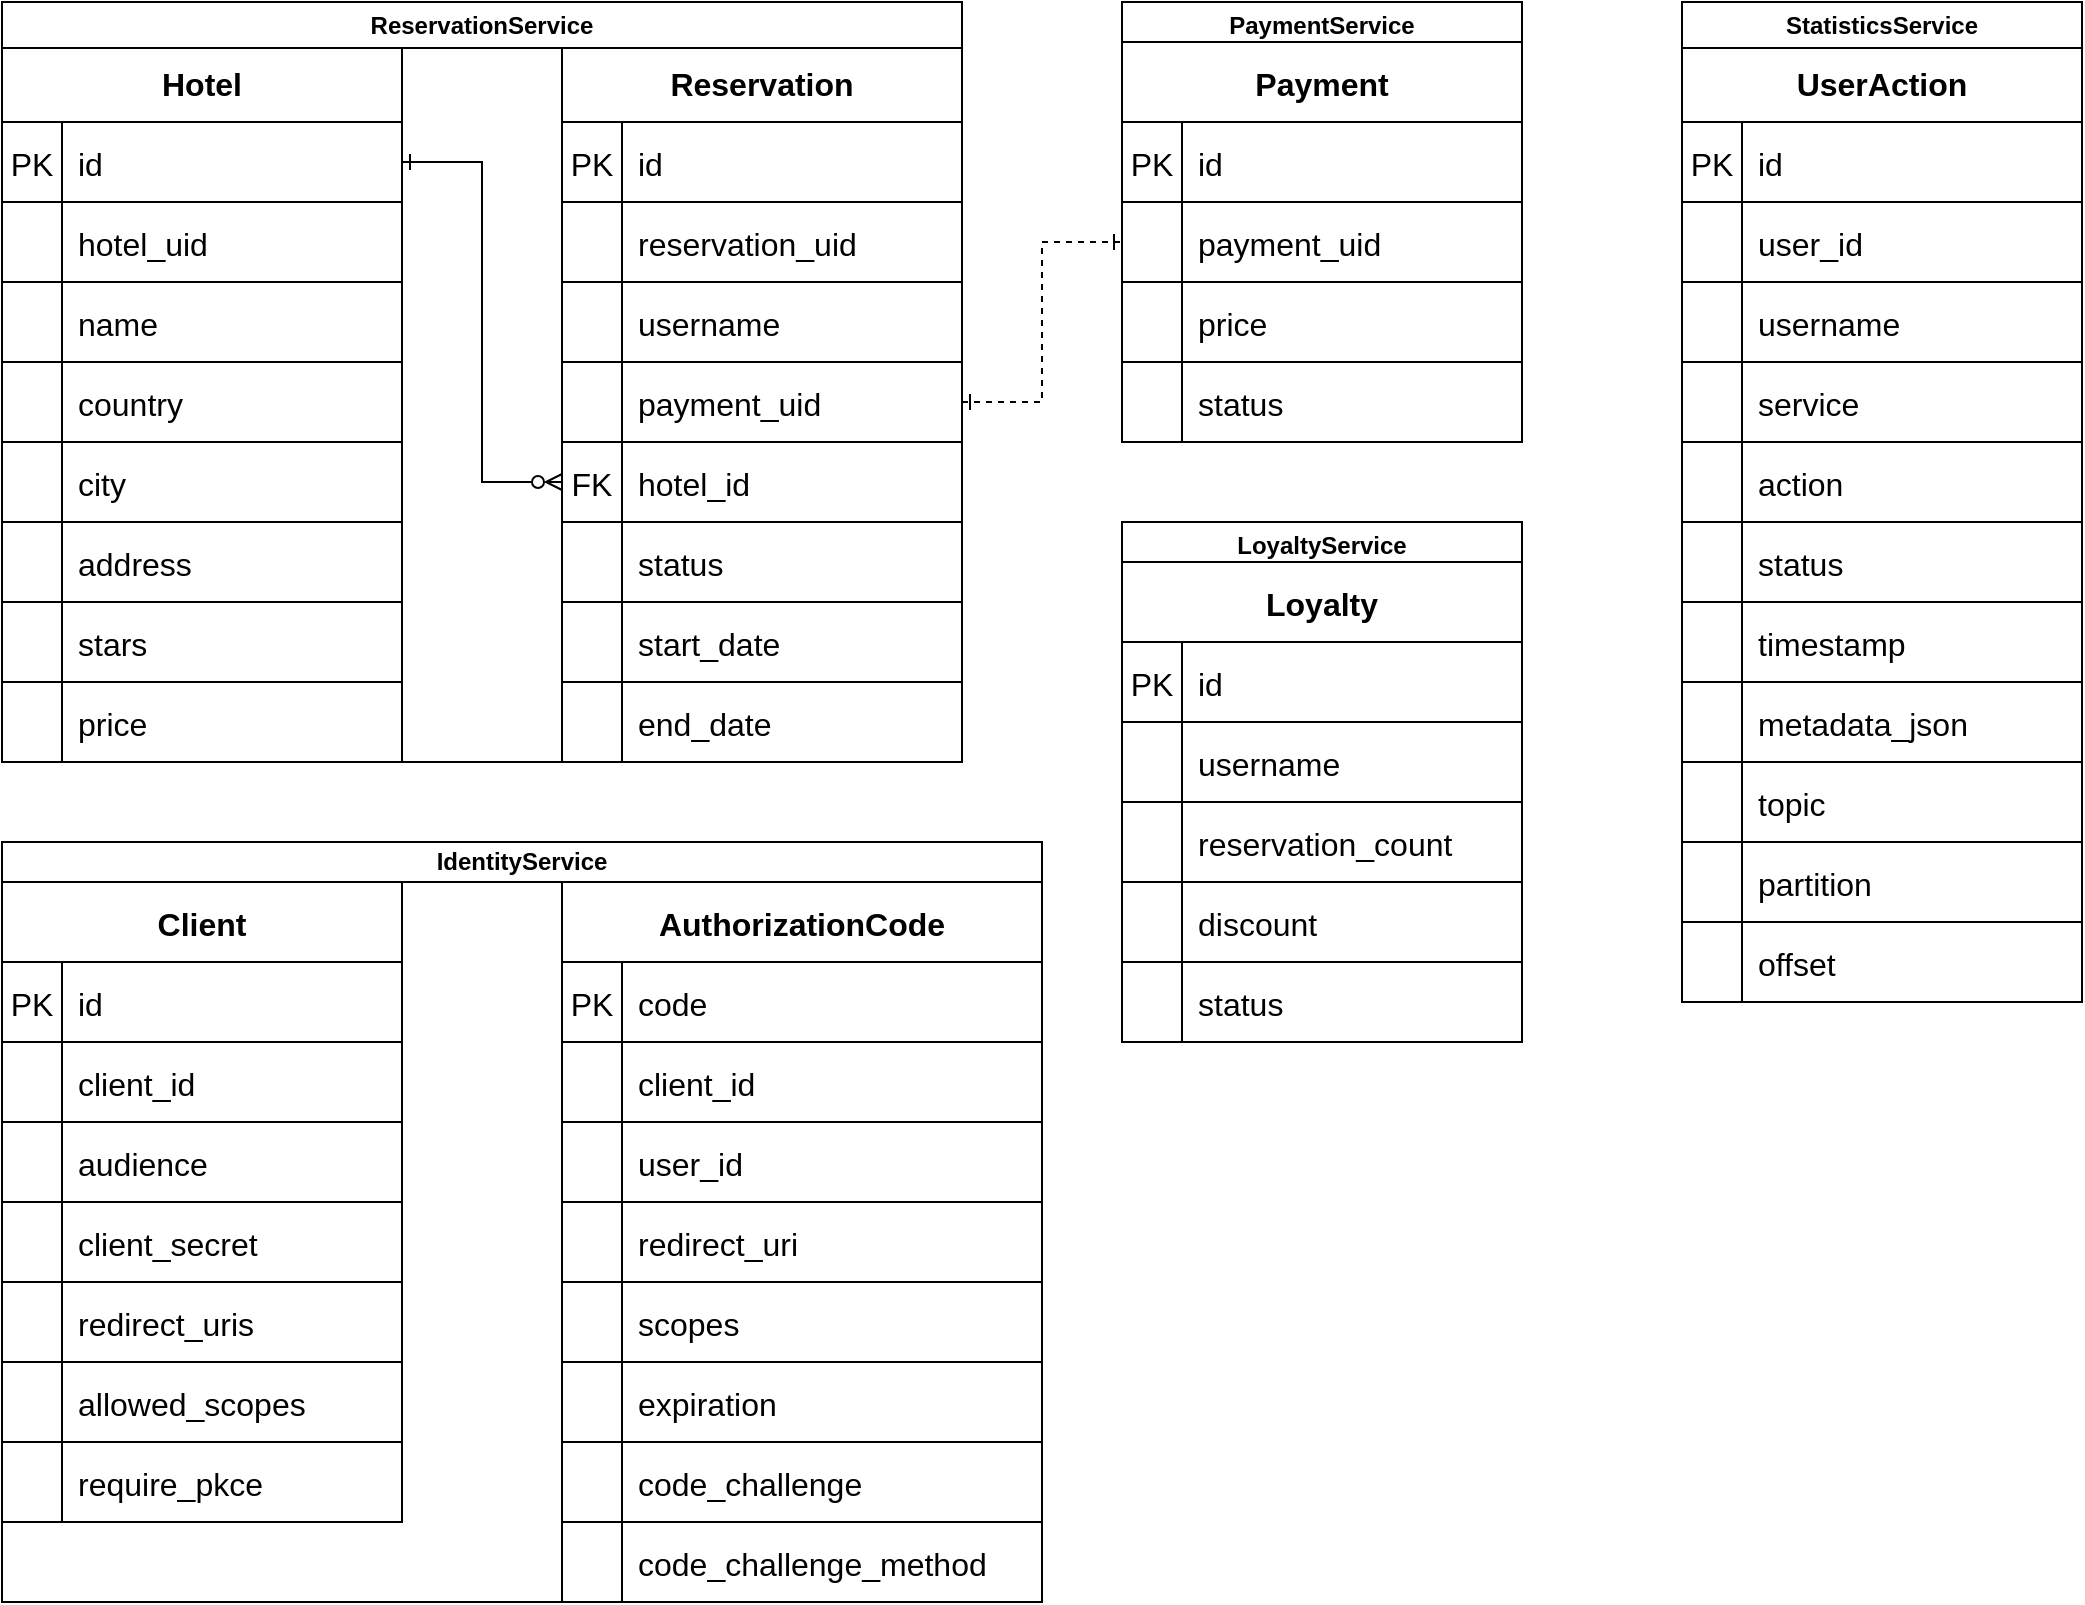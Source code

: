 <mxfile version="26.2.2">
  <diagram name="Page-1" id="efa7a0a1-bf9b-a30e-e6df-94a7791c09e9">
    <mxGraphModel dx="1226" dy="2053" grid="1" gridSize="10" guides="1" tooltips="1" connect="1" arrows="1" fold="1" page="1" pageScale="1" pageWidth="1169" pageHeight="827" background="none" math="0" shadow="0">
      <root>
        <mxCell id="0" />
        <mxCell id="1" parent="0" />
        <mxCell id="ZKvudyieVZbR2MHL0mwF-78" value="" style="shape=partialRectangle;connectable=0;fillColor=none;top=0;left=0;bottom=0;right=0;fontStyle=0;overflow=hidden;fontSize=16;" parent="1" vertex="1">
          <mxGeometry x="600" y="-736" width="30" height="32" as="geometry">
            <mxRectangle width="30" height="40" as="alternateBounds" />
          </mxGeometry>
        </mxCell>
        <mxCell id="ZKvudyieVZbR2MHL0mwF-80" value="" style="shape=partialRectangle;connectable=0;fillColor=none;top=0;left=0;bottom=0;right=0;fontStyle=0;overflow=hidden;fontSize=16;" parent="1" vertex="1">
          <mxGeometry x="600" y="-672" width="30" height="32" as="geometry">
            <mxRectangle width="30" height="40" as="alternateBounds" />
          </mxGeometry>
        </mxCell>
        <mxCell id="ZKvudyieVZbR2MHL0mwF-2" value="Hotel" style="shape=table;startSize=40;container=1;collapsible=1;childLayout=tableLayout;fixedRows=1;rowLines=0;fontStyle=1;align=center;resizeLast=1;fontSize=16;" parent="1" vertex="1">
          <mxGeometry x="80" y="-800" width="200" height="360" as="geometry">
            <mxRectangle width="80" height="40" as="alternateBounds" />
          </mxGeometry>
        </mxCell>
        <mxCell id="ZKvudyieVZbR2MHL0mwF-3" style="shape=tableRow;horizontal=0;startSize=0;swimlaneHead=0;swimlaneBody=0;fillColor=none;collapsible=0;dropTarget=0;points=[[0,0.5],[1,0.5]];portConstraint=eastwest;top=0;left=0;right=0;bottom=1;swimlaneLine=1;fontSize=16;" parent="ZKvudyieVZbR2MHL0mwF-2" vertex="1">
          <mxGeometry y="40" width="200" height="40" as="geometry" />
        </mxCell>
        <mxCell id="ZKvudyieVZbR2MHL0mwF-4" value="PK" style="shape=partialRectangle;connectable=0;fillColor=none;top=0;left=0;bottom=0;right=0;fontStyle=0;overflow=hidden;fontSize=16;" parent="ZKvudyieVZbR2MHL0mwF-3" vertex="1">
          <mxGeometry width="30" height="40" as="geometry">
            <mxRectangle width="30" height="40" as="alternateBounds" />
          </mxGeometry>
        </mxCell>
        <mxCell id="ZKvudyieVZbR2MHL0mwF-5" value="id" style="shape=partialRectangle;connectable=0;fillColor=none;top=0;left=0;bottom=0;right=0;align=left;spacingLeft=6;fontStyle=0;overflow=hidden;fontSize=16;" parent="ZKvudyieVZbR2MHL0mwF-3" vertex="1">
          <mxGeometry x="30" width="170" height="40" as="geometry">
            <mxRectangle width="170" height="40" as="alternateBounds" />
          </mxGeometry>
        </mxCell>
        <mxCell id="Nd8yOr4sIlYYxP33gfCK-8" style="shape=tableRow;horizontal=0;startSize=0;swimlaneHead=0;swimlaneBody=0;fillColor=none;collapsible=0;dropTarget=0;points=[[0,0.5],[1,0.5]];portConstraint=eastwest;top=0;left=0;right=0;bottom=0;fontSize=16;" vertex="1" parent="ZKvudyieVZbR2MHL0mwF-2">
          <mxGeometry y="80" width="200" height="40" as="geometry" />
        </mxCell>
        <mxCell id="Nd8yOr4sIlYYxP33gfCK-9" style="shape=partialRectangle;connectable=0;fillColor=none;top=0;left=0;bottom=1;right=0;editable=1;overflow=hidden;fontSize=16;" vertex="1" parent="Nd8yOr4sIlYYxP33gfCK-8">
          <mxGeometry width="30" height="40" as="geometry">
            <mxRectangle width="30" height="40" as="alternateBounds" />
          </mxGeometry>
        </mxCell>
        <mxCell id="Nd8yOr4sIlYYxP33gfCK-10" value="hotel_uid" style="shape=partialRectangle;connectable=0;fillColor=none;top=0;left=0;bottom=1;right=0;align=left;spacingLeft=6;overflow=hidden;fontSize=16;" vertex="1" parent="Nd8yOr4sIlYYxP33gfCK-8">
          <mxGeometry x="30" width="170" height="40" as="geometry">
            <mxRectangle width="170" height="40" as="alternateBounds" />
          </mxGeometry>
        </mxCell>
        <mxCell id="ZKvudyieVZbR2MHL0mwF-6" value="" style="shape=tableRow;horizontal=0;startSize=0;swimlaneHead=0;swimlaneBody=0;fillColor=none;collapsible=0;dropTarget=0;points=[[0,0.5],[1,0.5]];portConstraint=eastwest;top=0;left=0;right=0;bottom=0;fontSize=16;" parent="ZKvudyieVZbR2MHL0mwF-2" vertex="1">
          <mxGeometry y="120" width="200" height="40" as="geometry" />
        </mxCell>
        <mxCell id="ZKvudyieVZbR2MHL0mwF-7" value="" style="shape=partialRectangle;connectable=0;fillColor=none;top=0;left=0;bottom=1;right=0;editable=1;overflow=hidden;fontSize=16;" parent="ZKvudyieVZbR2MHL0mwF-6" vertex="1">
          <mxGeometry width="30" height="40" as="geometry">
            <mxRectangle width="30" height="40" as="alternateBounds" />
          </mxGeometry>
        </mxCell>
        <mxCell id="ZKvudyieVZbR2MHL0mwF-8" value="name" style="shape=partialRectangle;connectable=0;fillColor=none;top=0;left=0;bottom=1;right=0;align=left;spacingLeft=6;overflow=hidden;fontSize=16;" parent="ZKvudyieVZbR2MHL0mwF-6" vertex="1">
          <mxGeometry x="30" width="170" height="40" as="geometry">
            <mxRectangle width="170" height="40" as="alternateBounds" />
          </mxGeometry>
        </mxCell>
        <mxCell id="ZKvudyieVZbR2MHL0mwF-9" value="" style="shape=tableRow;horizontal=0;startSize=0;swimlaneHead=0;swimlaneBody=0;fillColor=none;collapsible=0;dropTarget=0;points=[[0,0.5],[1,0.5]];portConstraint=eastwest;top=0;left=0;right=0;bottom=1;swimlaneLine=1;fontSize=16;" parent="ZKvudyieVZbR2MHL0mwF-2" vertex="1">
          <mxGeometry y="160" width="200" height="40" as="geometry" />
        </mxCell>
        <mxCell id="ZKvudyieVZbR2MHL0mwF-10" value="" style="shape=partialRectangle;connectable=0;fillColor=none;top=0;left=0;bottom=0;right=0;fontStyle=0;overflow=hidden;fontSize=16;" parent="ZKvudyieVZbR2MHL0mwF-9" vertex="1">
          <mxGeometry width="30" height="40" as="geometry">
            <mxRectangle width="30" height="40" as="alternateBounds" />
          </mxGeometry>
        </mxCell>
        <mxCell id="ZKvudyieVZbR2MHL0mwF-11" value="country" style="shape=partialRectangle;connectable=0;fillColor=none;top=0;left=0;bottom=0;right=0;align=left;spacingLeft=6;fontStyle=0;overflow=hidden;fontSize=16;" parent="ZKvudyieVZbR2MHL0mwF-9" vertex="1">
          <mxGeometry x="30" width="170" height="40" as="geometry">
            <mxRectangle width="170" height="40" as="alternateBounds" />
          </mxGeometry>
        </mxCell>
        <mxCell id="ZKvudyieVZbR2MHL0mwF-34" style="shape=tableRow;horizontal=0;startSize=0;swimlaneHead=0;swimlaneBody=0;fillColor=none;collapsible=0;dropTarget=0;points=[[0,0.5],[1,0.5]];portConstraint=eastwest;top=0;left=0;right=0;bottom=1;swimlaneLine=1;fontSize=16;" parent="ZKvudyieVZbR2MHL0mwF-2" vertex="1">
          <mxGeometry y="200" width="200" height="40" as="geometry" />
        </mxCell>
        <mxCell id="ZKvudyieVZbR2MHL0mwF-35" style="shape=partialRectangle;connectable=0;fillColor=none;top=0;left=0;bottom=0;right=0;fontStyle=0;overflow=hidden;fontSize=16;" parent="ZKvudyieVZbR2MHL0mwF-34" vertex="1">
          <mxGeometry width="30" height="40" as="geometry">
            <mxRectangle width="30" height="40" as="alternateBounds" />
          </mxGeometry>
        </mxCell>
        <mxCell id="ZKvudyieVZbR2MHL0mwF-36" value="city" style="shape=partialRectangle;connectable=0;fillColor=none;top=0;left=0;bottom=0;right=0;align=left;spacingLeft=6;fontStyle=0;overflow=hidden;fontSize=16;" parent="ZKvudyieVZbR2MHL0mwF-34" vertex="1">
          <mxGeometry x="30" width="170" height="40" as="geometry">
            <mxRectangle width="170" height="40" as="alternateBounds" />
          </mxGeometry>
        </mxCell>
        <mxCell id="ZKvudyieVZbR2MHL0mwF-37" style="shape=tableRow;horizontal=0;startSize=0;swimlaneHead=0;swimlaneBody=0;fillColor=none;collapsible=0;dropTarget=0;points=[[0,0.5],[1,0.5]];portConstraint=eastwest;top=0;left=0;right=0;bottom=1;swimlaneLine=1;fontSize=16;" parent="ZKvudyieVZbR2MHL0mwF-2" vertex="1">
          <mxGeometry y="240" width="200" height="40" as="geometry" />
        </mxCell>
        <mxCell id="ZKvudyieVZbR2MHL0mwF-38" style="shape=partialRectangle;connectable=0;fillColor=none;top=0;left=0;bottom=0;right=0;fontStyle=0;overflow=hidden;fontSize=16;" parent="ZKvudyieVZbR2MHL0mwF-37" vertex="1">
          <mxGeometry width="30" height="40" as="geometry">
            <mxRectangle width="30" height="40" as="alternateBounds" />
          </mxGeometry>
        </mxCell>
        <mxCell id="ZKvudyieVZbR2MHL0mwF-39" value="address" style="shape=partialRectangle;connectable=0;fillColor=none;top=0;left=0;bottom=0;right=0;align=left;spacingLeft=6;fontStyle=0;overflow=hidden;fontSize=16;" parent="ZKvudyieVZbR2MHL0mwF-37" vertex="1">
          <mxGeometry x="30" width="170" height="40" as="geometry">
            <mxRectangle width="170" height="40" as="alternateBounds" />
          </mxGeometry>
        </mxCell>
        <mxCell id="ZKvudyieVZbR2MHL0mwF-81" style="shape=tableRow;horizontal=0;startSize=0;swimlaneHead=0;swimlaneBody=0;fillColor=none;collapsible=0;dropTarget=0;points=[[0,0.5],[1,0.5]];portConstraint=eastwest;top=0;left=0;right=0;bottom=1;swimlaneLine=1;fontSize=16;" parent="ZKvudyieVZbR2MHL0mwF-2" vertex="1">
          <mxGeometry y="280" width="200" height="40" as="geometry" />
        </mxCell>
        <mxCell id="ZKvudyieVZbR2MHL0mwF-82" style="shape=partialRectangle;connectable=0;fillColor=none;top=0;left=0;bottom=0;right=0;fontStyle=0;overflow=hidden;fontSize=16;" parent="ZKvudyieVZbR2MHL0mwF-81" vertex="1">
          <mxGeometry width="30" height="40" as="geometry">
            <mxRectangle width="30" height="40" as="alternateBounds" />
          </mxGeometry>
        </mxCell>
        <mxCell id="ZKvudyieVZbR2MHL0mwF-83" value="stars" style="shape=partialRectangle;connectable=0;fillColor=none;top=0;left=0;bottom=0;right=0;align=left;spacingLeft=6;fontStyle=0;overflow=hidden;fontSize=16;" parent="ZKvudyieVZbR2MHL0mwF-81" vertex="1">
          <mxGeometry x="30" width="170" height="40" as="geometry">
            <mxRectangle width="170" height="40" as="alternateBounds" />
          </mxGeometry>
        </mxCell>
        <mxCell id="ZKvudyieVZbR2MHL0mwF-144" style="shape=tableRow;horizontal=0;startSize=0;swimlaneHead=0;swimlaneBody=0;fillColor=none;collapsible=0;dropTarget=0;points=[[0,0.5],[1,0.5]];portConstraint=eastwest;top=0;left=0;right=0;bottom=1;swimlaneLine=1;fontSize=16;" parent="ZKvudyieVZbR2MHL0mwF-2" vertex="1">
          <mxGeometry y="320" width="200" height="40" as="geometry" />
        </mxCell>
        <mxCell id="ZKvudyieVZbR2MHL0mwF-145" style="shape=partialRectangle;connectable=0;fillColor=none;top=0;left=0;bottom=0;right=0;fontStyle=0;overflow=hidden;fontSize=16;" parent="ZKvudyieVZbR2MHL0mwF-144" vertex="1">
          <mxGeometry width="30" height="40" as="geometry">
            <mxRectangle width="30" height="40" as="alternateBounds" />
          </mxGeometry>
        </mxCell>
        <mxCell id="ZKvudyieVZbR2MHL0mwF-146" value="price" style="shape=partialRectangle;connectable=0;fillColor=none;top=0;left=0;bottom=0;right=0;align=left;spacingLeft=6;fontStyle=0;overflow=hidden;fontSize=16;" parent="ZKvudyieVZbR2MHL0mwF-144" vertex="1">
          <mxGeometry x="30" width="170" height="40" as="geometry">
            <mxRectangle width="170" height="40" as="alternateBounds" />
          </mxGeometry>
        </mxCell>
        <mxCell id="ZKvudyieVZbR2MHL0mwF-193" style="edgeStyle=orthogonalEdgeStyle;rounded=0;orthogonalLoop=1;jettySize=auto;html=1;endArrow=ERone;endFill=0;startArrow=ERzeroToMany;startFill=0;entryX=1;entryY=0.5;entryDx=0;entryDy=0;exitX=0;exitY=0.5;exitDx=0;exitDy=0;" parent="1" source="ZKvudyieVZbR2MHL0mwF-207" target="ZKvudyieVZbR2MHL0mwF-3" edge="1">
          <mxGeometry relative="1" as="geometry">
            <mxPoint x="490" y="-790" as="sourcePoint" />
            <mxPoint x="320" y="-800" as="targetPoint" />
          </mxGeometry>
        </mxCell>
        <mxCell id="ZKvudyieVZbR2MHL0mwF-194" value="Reservation" style="shape=table;startSize=40;container=1;collapsible=1;childLayout=tableLayout;fixedRows=1;rowLines=0;fontStyle=1;align=center;resizeLast=1;fontSize=16;" parent="1" vertex="1">
          <mxGeometry x="360" y="-800" width="200" height="360" as="geometry">
            <mxRectangle width="80" height="40" as="alternateBounds" />
          </mxGeometry>
        </mxCell>
        <mxCell id="ZKvudyieVZbR2MHL0mwF-195" style="shape=tableRow;horizontal=0;startSize=0;swimlaneHead=0;swimlaneBody=0;fillColor=none;collapsible=0;dropTarget=0;points=[[0,0.5],[1,0.5]];portConstraint=eastwest;top=0;left=0;right=0;bottom=1;swimlaneLine=1;fontSize=16;" parent="ZKvudyieVZbR2MHL0mwF-194" vertex="1">
          <mxGeometry y="40" width="200" height="40" as="geometry" />
        </mxCell>
        <mxCell id="ZKvudyieVZbR2MHL0mwF-196" value="PK" style="shape=partialRectangle;connectable=0;fillColor=none;top=0;left=0;bottom=0;right=0;fontStyle=0;overflow=hidden;fontSize=16;" parent="ZKvudyieVZbR2MHL0mwF-195" vertex="1">
          <mxGeometry width="30" height="40" as="geometry">
            <mxRectangle width="30" height="40" as="alternateBounds" />
          </mxGeometry>
        </mxCell>
        <mxCell id="ZKvudyieVZbR2MHL0mwF-197" value="id" style="shape=partialRectangle;connectable=0;fillColor=none;top=0;left=0;bottom=0;right=0;align=left;spacingLeft=6;fontStyle=0;overflow=hidden;fontSize=16;" parent="ZKvudyieVZbR2MHL0mwF-195" vertex="1">
          <mxGeometry x="30" width="170" height="40" as="geometry">
            <mxRectangle width="170" height="40" as="alternateBounds" />
          </mxGeometry>
        </mxCell>
        <mxCell id="ZKvudyieVZbR2MHL0mwF-198" value="" style="shape=tableRow;horizontal=0;startSize=0;swimlaneHead=0;swimlaneBody=0;fillColor=none;collapsible=0;dropTarget=0;points=[[0,0.5],[1,0.5]];portConstraint=eastwest;top=0;left=0;right=0;bottom=0;fontSize=16;" parent="ZKvudyieVZbR2MHL0mwF-194" vertex="1">
          <mxGeometry y="80" width="200" height="40" as="geometry" />
        </mxCell>
        <mxCell id="ZKvudyieVZbR2MHL0mwF-199" value="" style="shape=partialRectangle;connectable=0;fillColor=none;top=0;left=0;bottom=1;right=0;editable=1;overflow=hidden;fontSize=16;" parent="ZKvudyieVZbR2MHL0mwF-198" vertex="1">
          <mxGeometry width="30" height="40" as="geometry">
            <mxRectangle width="30" height="40" as="alternateBounds" />
          </mxGeometry>
        </mxCell>
        <mxCell id="ZKvudyieVZbR2MHL0mwF-200" value="reservation_uid" style="shape=partialRectangle;connectable=0;fillColor=none;top=0;left=0;bottom=1;right=0;align=left;spacingLeft=6;overflow=hidden;fontSize=16;" parent="ZKvudyieVZbR2MHL0mwF-198" vertex="1">
          <mxGeometry x="30" width="170" height="40" as="geometry">
            <mxRectangle width="170" height="40" as="alternateBounds" />
          </mxGeometry>
        </mxCell>
        <mxCell id="ZKvudyieVZbR2MHL0mwF-201" value="" style="shape=tableRow;horizontal=0;startSize=0;swimlaneHead=0;swimlaneBody=0;fillColor=none;collapsible=0;dropTarget=0;points=[[0,0.5],[1,0.5]];portConstraint=eastwest;top=0;left=0;right=0;bottom=1;swimlaneLine=1;fontSize=16;" parent="ZKvudyieVZbR2MHL0mwF-194" vertex="1">
          <mxGeometry y="120" width="200" height="40" as="geometry" />
        </mxCell>
        <mxCell id="ZKvudyieVZbR2MHL0mwF-202" value="" style="shape=partialRectangle;connectable=0;fillColor=none;top=0;left=0;bottom=0;right=0;fontStyle=0;overflow=hidden;fontSize=16;" parent="ZKvudyieVZbR2MHL0mwF-201" vertex="1">
          <mxGeometry width="30" height="40" as="geometry">
            <mxRectangle width="30" height="40" as="alternateBounds" />
          </mxGeometry>
        </mxCell>
        <mxCell id="ZKvudyieVZbR2MHL0mwF-203" value="username" style="shape=partialRectangle;connectable=0;fillColor=none;top=0;left=0;bottom=0;right=0;align=left;spacingLeft=6;fontStyle=0;overflow=hidden;fontSize=16;" parent="ZKvudyieVZbR2MHL0mwF-201" vertex="1">
          <mxGeometry x="30" width="170" height="40" as="geometry">
            <mxRectangle width="170" height="40" as="alternateBounds" />
          </mxGeometry>
        </mxCell>
        <mxCell id="ZKvudyieVZbR2MHL0mwF-204" style="shape=tableRow;horizontal=0;startSize=0;swimlaneHead=0;swimlaneBody=0;fillColor=none;collapsible=0;dropTarget=0;points=[[0,0.5],[1,0.5]];portConstraint=eastwest;top=0;left=0;right=0;bottom=1;swimlaneLine=1;fontSize=16;" parent="ZKvudyieVZbR2MHL0mwF-194" vertex="1">
          <mxGeometry y="160" width="200" height="40" as="geometry" />
        </mxCell>
        <mxCell id="ZKvudyieVZbR2MHL0mwF-205" value="" style="shape=partialRectangle;connectable=0;fillColor=none;top=0;left=0;bottom=0;right=0;fontStyle=0;overflow=hidden;fontSize=16;" parent="ZKvudyieVZbR2MHL0mwF-204" vertex="1">
          <mxGeometry width="30" height="40" as="geometry">
            <mxRectangle width="30" height="40" as="alternateBounds" />
          </mxGeometry>
        </mxCell>
        <mxCell id="ZKvudyieVZbR2MHL0mwF-206" value="payment_uid" style="shape=partialRectangle;connectable=0;fillColor=none;top=0;left=0;bottom=0;right=0;align=left;spacingLeft=6;fontStyle=0;overflow=hidden;fontSize=16;" parent="ZKvudyieVZbR2MHL0mwF-204" vertex="1">
          <mxGeometry x="30" width="170" height="40" as="geometry">
            <mxRectangle width="170" height="40" as="alternateBounds" />
          </mxGeometry>
        </mxCell>
        <mxCell id="ZKvudyieVZbR2MHL0mwF-207" style="shape=tableRow;horizontal=0;startSize=0;swimlaneHead=0;swimlaneBody=0;fillColor=none;collapsible=0;dropTarget=0;points=[[0,0.5],[1,0.5]];portConstraint=eastwest;top=0;left=0;right=0;bottom=1;swimlaneLine=1;fontSize=16;" parent="ZKvudyieVZbR2MHL0mwF-194" vertex="1">
          <mxGeometry y="200" width="200" height="40" as="geometry" />
        </mxCell>
        <mxCell id="ZKvudyieVZbR2MHL0mwF-208" value="FK" style="shape=partialRectangle;connectable=0;fillColor=none;top=0;left=0;bottom=0;right=0;fontStyle=0;overflow=hidden;fontSize=16;" parent="ZKvudyieVZbR2MHL0mwF-207" vertex="1">
          <mxGeometry width="30" height="40" as="geometry">
            <mxRectangle width="30" height="40" as="alternateBounds" />
          </mxGeometry>
        </mxCell>
        <mxCell id="ZKvudyieVZbR2MHL0mwF-209" value="hotel_id" style="shape=partialRectangle;connectable=0;fillColor=none;top=0;left=0;bottom=0;right=0;align=left;spacingLeft=6;fontStyle=0;overflow=hidden;fontSize=16;" parent="ZKvudyieVZbR2MHL0mwF-207" vertex="1">
          <mxGeometry x="30" width="170" height="40" as="geometry">
            <mxRectangle width="170" height="40" as="alternateBounds" />
          </mxGeometry>
        </mxCell>
        <mxCell id="ZKvudyieVZbR2MHL0mwF-217" style="shape=tableRow;horizontal=0;startSize=0;swimlaneHead=0;swimlaneBody=0;fillColor=none;collapsible=0;dropTarget=0;points=[[0,0.5],[1,0.5]];portConstraint=eastwest;top=0;left=0;right=0;bottom=1;swimlaneLine=1;fontSize=16;" parent="ZKvudyieVZbR2MHL0mwF-194" vertex="1">
          <mxGeometry y="240" width="200" height="40" as="geometry" />
        </mxCell>
        <mxCell id="ZKvudyieVZbR2MHL0mwF-218" style="shape=partialRectangle;connectable=0;fillColor=none;top=0;left=0;bottom=0;right=0;fontStyle=0;overflow=hidden;fontSize=16;" parent="ZKvudyieVZbR2MHL0mwF-217" vertex="1">
          <mxGeometry width="30" height="40" as="geometry">
            <mxRectangle width="30" height="40" as="alternateBounds" />
          </mxGeometry>
        </mxCell>
        <mxCell id="ZKvudyieVZbR2MHL0mwF-219" value="status" style="shape=partialRectangle;connectable=0;fillColor=none;top=0;left=0;bottom=0;right=0;align=left;spacingLeft=6;fontStyle=0;overflow=hidden;fontSize=16;" parent="ZKvudyieVZbR2MHL0mwF-217" vertex="1">
          <mxGeometry x="30" width="170" height="40" as="geometry">
            <mxRectangle width="170" height="40" as="alternateBounds" />
          </mxGeometry>
        </mxCell>
        <mxCell id="ZKvudyieVZbR2MHL0mwF-220" style="shape=tableRow;horizontal=0;startSize=0;swimlaneHead=0;swimlaneBody=0;fillColor=none;collapsible=0;dropTarget=0;points=[[0,0.5],[1,0.5]];portConstraint=eastwest;top=0;left=0;right=0;bottom=1;swimlaneLine=1;fontSize=16;" parent="ZKvudyieVZbR2MHL0mwF-194" vertex="1">
          <mxGeometry y="280" width="200" height="40" as="geometry" />
        </mxCell>
        <mxCell id="ZKvudyieVZbR2MHL0mwF-221" style="shape=partialRectangle;connectable=0;fillColor=none;top=0;left=0;bottom=0;right=0;fontStyle=0;overflow=hidden;fontSize=16;" parent="ZKvudyieVZbR2MHL0mwF-220" vertex="1">
          <mxGeometry width="30" height="40" as="geometry">
            <mxRectangle width="30" height="40" as="alternateBounds" />
          </mxGeometry>
        </mxCell>
        <mxCell id="ZKvudyieVZbR2MHL0mwF-222" value="start_date" style="shape=partialRectangle;connectable=0;fillColor=none;top=0;left=0;bottom=0;right=0;align=left;spacingLeft=6;fontStyle=0;overflow=hidden;fontSize=16;" parent="ZKvudyieVZbR2MHL0mwF-220" vertex="1">
          <mxGeometry x="30" width="170" height="40" as="geometry">
            <mxRectangle width="170" height="40" as="alternateBounds" />
          </mxGeometry>
        </mxCell>
        <mxCell id="ZKvudyieVZbR2MHL0mwF-293" style="shape=tableRow;horizontal=0;startSize=0;swimlaneHead=0;swimlaneBody=0;fillColor=none;collapsible=0;dropTarget=0;points=[[0,0.5],[1,0.5]];portConstraint=eastwest;top=0;left=0;right=0;bottom=1;swimlaneLine=1;fontSize=16;" parent="ZKvudyieVZbR2MHL0mwF-194" vertex="1">
          <mxGeometry y="320" width="200" height="40" as="geometry" />
        </mxCell>
        <mxCell id="ZKvudyieVZbR2MHL0mwF-294" style="shape=partialRectangle;connectable=0;fillColor=none;top=0;left=0;bottom=0;right=0;fontStyle=0;overflow=hidden;fontSize=16;" parent="ZKvudyieVZbR2MHL0mwF-293" vertex="1">
          <mxGeometry width="30" height="40" as="geometry">
            <mxRectangle width="30" height="40" as="alternateBounds" />
          </mxGeometry>
        </mxCell>
        <mxCell id="ZKvudyieVZbR2MHL0mwF-295" value="end_date" style="shape=partialRectangle;connectable=0;fillColor=none;top=0;left=0;bottom=0;right=0;align=left;spacingLeft=6;fontStyle=0;overflow=hidden;fontSize=16;" parent="ZKvudyieVZbR2MHL0mwF-293" vertex="1">
          <mxGeometry x="30" width="170" height="40" as="geometry">
            <mxRectangle width="170" height="40" as="alternateBounds" />
          </mxGeometry>
        </mxCell>
        <mxCell id="ZKvudyieVZbR2MHL0mwF-246" style="edgeStyle=orthogonalEdgeStyle;rounded=0;orthogonalLoop=1;jettySize=auto;html=1;exitX=1;exitY=0.5;exitDx=0;exitDy=0;endArrow=ERone;endFill=0;startArrow=ERone;startFill=0;entryX=0;entryY=0.5;entryDx=0;entryDy=0;dashed=1;" parent="1" source="ZKvudyieVZbR2MHL0mwF-204" target="ZKvudyieVZbR2MHL0mwF-228" edge="1">
          <mxGeometry relative="1" as="geometry">
            <mxPoint x="1120" y="-300" as="targetPoint" />
            <Array as="points">
              <mxPoint x="600" y="-620" />
              <mxPoint x="600" y="-700" />
            </Array>
          </mxGeometry>
        </mxCell>
        <mxCell id="Nd8yOr4sIlYYxP33gfCK-11" value="UserAction" style="shape=table;startSize=40;container=1;collapsible=1;childLayout=tableLayout;fixedRows=1;rowLines=0;fontStyle=1;align=center;resizeLast=1;fontSize=16;" vertex="1" parent="1">
          <mxGeometry x="920" y="-800" width="200" height="480" as="geometry">
            <mxRectangle width="80" height="40" as="alternateBounds" />
          </mxGeometry>
        </mxCell>
        <mxCell id="Nd8yOr4sIlYYxP33gfCK-12" style="shape=tableRow;horizontal=0;startSize=0;swimlaneHead=0;swimlaneBody=0;fillColor=none;collapsible=0;dropTarget=0;points=[[0,0.5],[1,0.5]];portConstraint=eastwest;top=0;left=0;right=0;bottom=1;swimlaneLine=1;fontSize=16;" vertex="1" parent="Nd8yOr4sIlYYxP33gfCK-11">
          <mxGeometry y="40" width="200" height="40" as="geometry" />
        </mxCell>
        <mxCell id="Nd8yOr4sIlYYxP33gfCK-13" value="PK" style="shape=partialRectangle;connectable=0;fillColor=none;top=0;left=0;bottom=0;right=0;fontStyle=0;overflow=hidden;fontSize=16;" vertex="1" parent="Nd8yOr4sIlYYxP33gfCK-12">
          <mxGeometry width="30" height="40" as="geometry">
            <mxRectangle width="30" height="40" as="alternateBounds" />
          </mxGeometry>
        </mxCell>
        <mxCell id="Nd8yOr4sIlYYxP33gfCK-14" value="id" style="shape=partialRectangle;connectable=0;fillColor=none;top=0;left=0;bottom=0;right=0;align=left;spacingLeft=6;fontStyle=0;overflow=hidden;fontSize=16;" vertex="1" parent="Nd8yOr4sIlYYxP33gfCK-12">
          <mxGeometry x="30" width="170" height="40" as="geometry">
            <mxRectangle width="170" height="40" as="alternateBounds" />
          </mxGeometry>
        </mxCell>
        <mxCell id="Nd8yOr4sIlYYxP33gfCK-15" value="" style="shape=tableRow;horizontal=0;startSize=0;swimlaneHead=0;swimlaneBody=0;fillColor=none;collapsible=0;dropTarget=0;points=[[0,0.5],[1,0.5]];portConstraint=eastwest;top=0;left=0;right=0;bottom=0;fontSize=16;" vertex="1" parent="Nd8yOr4sIlYYxP33gfCK-11">
          <mxGeometry y="80" width="200" height="40" as="geometry" />
        </mxCell>
        <mxCell id="Nd8yOr4sIlYYxP33gfCK-16" value="" style="shape=partialRectangle;connectable=0;fillColor=none;top=0;left=0;bottom=1;right=0;editable=1;overflow=hidden;fontSize=16;" vertex="1" parent="Nd8yOr4sIlYYxP33gfCK-15">
          <mxGeometry width="30" height="40" as="geometry">
            <mxRectangle width="30" height="40" as="alternateBounds" />
          </mxGeometry>
        </mxCell>
        <mxCell id="Nd8yOr4sIlYYxP33gfCK-17" value="user_id" style="shape=partialRectangle;connectable=0;fillColor=none;top=0;left=0;bottom=1;right=0;align=left;spacingLeft=6;overflow=hidden;fontSize=16;" vertex="1" parent="Nd8yOr4sIlYYxP33gfCK-15">
          <mxGeometry x="30" width="170" height="40" as="geometry">
            <mxRectangle width="170" height="40" as="alternateBounds" />
          </mxGeometry>
        </mxCell>
        <mxCell id="Nd8yOr4sIlYYxP33gfCK-18" value="" style="shape=tableRow;horizontal=0;startSize=0;swimlaneHead=0;swimlaneBody=0;fillColor=none;collapsible=0;dropTarget=0;points=[[0,0.5],[1,0.5]];portConstraint=eastwest;top=0;left=0;right=0;bottom=1;swimlaneLine=1;fontSize=16;" vertex="1" parent="Nd8yOr4sIlYYxP33gfCK-11">
          <mxGeometry y="120" width="200" height="40" as="geometry" />
        </mxCell>
        <mxCell id="Nd8yOr4sIlYYxP33gfCK-19" value="" style="shape=partialRectangle;connectable=0;fillColor=none;top=0;left=0;bottom=0;right=0;fontStyle=0;overflow=hidden;fontSize=16;" vertex="1" parent="Nd8yOr4sIlYYxP33gfCK-18">
          <mxGeometry width="30" height="40" as="geometry">
            <mxRectangle width="30" height="40" as="alternateBounds" />
          </mxGeometry>
        </mxCell>
        <mxCell id="Nd8yOr4sIlYYxP33gfCK-20" value="username" style="shape=partialRectangle;connectable=0;fillColor=none;top=0;left=0;bottom=0;right=0;align=left;spacingLeft=6;fontStyle=0;overflow=hidden;fontSize=16;" vertex="1" parent="Nd8yOr4sIlYYxP33gfCK-18">
          <mxGeometry x="30" width="170" height="40" as="geometry">
            <mxRectangle width="170" height="40" as="alternateBounds" />
          </mxGeometry>
        </mxCell>
        <mxCell id="Nd8yOr4sIlYYxP33gfCK-21" style="shape=tableRow;horizontal=0;startSize=0;swimlaneHead=0;swimlaneBody=0;fillColor=none;collapsible=0;dropTarget=0;points=[[0,0.5],[1,0.5]];portConstraint=eastwest;top=0;left=0;right=0;bottom=1;swimlaneLine=1;fontSize=16;" vertex="1" parent="Nd8yOr4sIlYYxP33gfCK-11">
          <mxGeometry y="160" width="200" height="40" as="geometry" />
        </mxCell>
        <mxCell id="Nd8yOr4sIlYYxP33gfCK-22" style="shape=partialRectangle;connectable=0;fillColor=none;top=0;left=0;bottom=0;right=0;fontStyle=0;overflow=hidden;fontSize=16;" vertex="1" parent="Nd8yOr4sIlYYxP33gfCK-21">
          <mxGeometry width="30" height="40" as="geometry">
            <mxRectangle width="30" height="40" as="alternateBounds" />
          </mxGeometry>
        </mxCell>
        <mxCell id="Nd8yOr4sIlYYxP33gfCK-23" value="service" style="shape=partialRectangle;connectable=0;fillColor=none;top=0;left=0;bottom=0;right=0;align=left;spacingLeft=6;fontStyle=0;overflow=hidden;fontSize=16;" vertex="1" parent="Nd8yOr4sIlYYxP33gfCK-21">
          <mxGeometry x="30" width="170" height="40" as="geometry">
            <mxRectangle width="170" height="40" as="alternateBounds" />
          </mxGeometry>
        </mxCell>
        <mxCell id="Nd8yOr4sIlYYxP33gfCK-24" style="shape=tableRow;horizontal=0;startSize=0;swimlaneHead=0;swimlaneBody=0;fillColor=none;collapsible=0;dropTarget=0;points=[[0,0.5],[1,0.5]];portConstraint=eastwest;top=0;left=0;right=0;bottom=1;swimlaneLine=1;fontSize=16;" vertex="1" parent="Nd8yOr4sIlYYxP33gfCK-11">
          <mxGeometry y="200" width="200" height="40" as="geometry" />
        </mxCell>
        <mxCell id="Nd8yOr4sIlYYxP33gfCK-25" style="shape=partialRectangle;connectable=0;fillColor=none;top=0;left=0;bottom=0;right=0;fontStyle=0;overflow=hidden;fontSize=16;" vertex="1" parent="Nd8yOr4sIlYYxP33gfCK-24">
          <mxGeometry width="30" height="40" as="geometry">
            <mxRectangle width="30" height="40" as="alternateBounds" />
          </mxGeometry>
        </mxCell>
        <mxCell id="Nd8yOr4sIlYYxP33gfCK-26" value="action" style="shape=partialRectangle;connectable=0;fillColor=none;top=0;left=0;bottom=0;right=0;align=left;spacingLeft=6;fontStyle=0;overflow=hidden;fontSize=16;" vertex="1" parent="Nd8yOr4sIlYYxP33gfCK-24">
          <mxGeometry x="30" width="170" height="40" as="geometry">
            <mxRectangle width="170" height="40" as="alternateBounds" />
          </mxGeometry>
        </mxCell>
        <mxCell id="Nd8yOr4sIlYYxP33gfCK-43" style="shape=tableRow;horizontal=0;startSize=0;swimlaneHead=0;swimlaneBody=0;fillColor=none;collapsible=0;dropTarget=0;points=[[0,0.5],[1,0.5]];portConstraint=eastwest;top=0;left=0;right=0;bottom=1;swimlaneLine=1;fontSize=16;" vertex="1" parent="Nd8yOr4sIlYYxP33gfCK-11">
          <mxGeometry y="240" width="200" height="40" as="geometry" />
        </mxCell>
        <mxCell id="Nd8yOr4sIlYYxP33gfCK-44" style="shape=partialRectangle;connectable=0;fillColor=none;top=0;left=0;bottom=0;right=0;fontStyle=0;overflow=hidden;fontSize=16;" vertex="1" parent="Nd8yOr4sIlYYxP33gfCK-43">
          <mxGeometry width="30" height="40" as="geometry">
            <mxRectangle width="30" height="40" as="alternateBounds" />
          </mxGeometry>
        </mxCell>
        <mxCell id="Nd8yOr4sIlYYxP33gfCK-45" value="status" style="shape=partialRectangle;connectable=0;fillColor=none;top=0;left=0;bottom=0;right=0;align=left;spacingLeft=6;fontStyle=0;overflow=hidden;fontSize=16;" vertex="1" parent="Nd8yOr4sIlYYxP33gfCK-43">
          <mxGeometry x="30" width="170" height="40" as="geometry">
            <mxRectangle width="170" height="40" as="alternateBounds" />
          </mxGeometry>
        </mxCell>
        <mxCell id="Nd8yOr4sIlYYxP33gfCK-40" style="shape=tableRow;horizontal=0;startSize=0;swimlaneHead=0;swimlaneBody=0;fillColor=none;collapsible=0;dropTarget=0;points=[[0,0.5],[1,0.5]];portConstraint=eastwest;top=0;left=0;right=0;bottom=1;swimlaneLine=1;fontSize=16;" vertex="1" parent="Nd8yOr4sIlYYxP33gfCK-11">
          <mxGeometry y="280" width="200" height="40" as="geometry" />
        </mxCell>
        <mxCell id="Nd8yOr4sIlYYxP33gfCK-41" style="shape=partialRectangle;connectable=0;fillColor=none;top=0;left=0;bottom=0;right=0;fontStyle=0;overflow=hidden;fontSize=16;" vertex="1" parent="Nd8yOr4sIlYYxP33gfCK-40">
          <mxGeometry width="30" height="40" as="geometry">
            <mxRectangle width="30" height="40" as="alternateBounds" />
          </mxGeometry>
        </mxCell>
        <mxCell id="Nd8yOr4sIlYYxP33gfCK-42" value="timestamp" style="shape=partialRectangle;connectable=0;fillColor=none;top=0;left=0;bottom=0;right=0;align=left;spacingLeft=6;fontStyle=0;overflow=hidden;fontSize=16;" vertex="1" parent="Nd8yOr4sIlYYxP33gfCK-40">
          <mxGeometry x="30" width="170" height="40" as="geometry">
            <mxRectangle width="170" height="40" as="alternateBounds" />
          </mxGeometry>
        </mxCell>
        <mxCell id="Nd8yOr4sIlYYxP33gfCK-37" style="shape=tableRow;horizontal=0;startSize=0;swimlaneHead=0;swimlaneBody=0;fillColor=none;collapsible=0;dropTarget=0;points=[[0,0.5],[1,0.5]];portConstraint=eastwest;top=0;left=0;right=0;bottom=1;swimlaneLine=1;fontSize=16;" vertex="1" parent="Nd8yOr4sIlYYxP33gfCK-11">
          <mxGeometry y="320" width="200" height="40" as="geometry" />
        </mxCell>
        <mxCell id="Nd8yOr4sIlYYxP33gfCK-38" style="shape=partialRectangle;connectable=0;fillColor=none;top=0;left=0;bottom=0;right=0;fontStyle=0;overflow=hidden;fontSize=16;" vertex="1" parent="Nd8yOr4sIlYYxP33gfCK-37">
          <mxGeometry width="30" height="40" as="geometry">
            <mxRectangle width="30" height="40" as="alternateBounds" />
          </mxGeometry>
        </mxCell>
        <mxCell id="Nd8yOr4sIlYYxP33gfCK-39" value="metadata_json" style="shape=partialRectangle;connectable=0;fillColor=none;top=0;left=0;bottom=0;right=0;align=left;spacingLeft=6;fontStyle=0;overflow=hidden;fontSize=16;" vertex="1" parent="Nd8yOr4sIlYYxP33gfCK-37">
          <mxGeometry x="30" width="170" height="40" as="geometry">
            <mxRectangle width="170" height="40" as="alternateBounds" />
          </mxGeometry>
        </mxCell>
        <mxCell id="Nd8yOr4sIlYYxP33gfCK-34" style="shape=tableRow;horizontal=0;startSize=0;swimlaneHead=0;swimlaneBody=0;fillColor=none;collapsible=0;dropTarget=0;points=[[0,0.5],[1,0.5]];portConstraint=eastwest;top=0;left=0;right=0;bottom=1;swimlaneLine=1;fontSize=16;" vertex="1" parent="Nd8yOr4sIlYYxP33gfCK-11">
          <mxGeometry y="360" width="200" height="40" as="geometry" />
        </mxCell>
        <mxCell id="Nd8yOr4sIlYYxP33gfCK-35" style="shape=partialRectangle;connectable=0;fillColor=none;top=0;left=0;bottom=0;right=0;fontStyle=0;overflow=hidden;fontSize=16;" vertex="1" parent="Nd8yOr4sIlYYxP33gfCK-34">
          <mxGeometry width="30" height="40" as="geometry">
            <mxRectangle width="30" height="40" as="alternateBounds" />
          </mxGeometry>
        </mxCell>
        <mxCell id="Nd8yOr4sIlYYxP33gfCK-36" value="topic" style="shape=partialRectangle;connectable=0;fillColor=none;top=0;left=0;bottom=0;right=0;align=left;spacingLeft=6;fontStyle=0;overflow=hidden;fontSize=16;" vertex="1" parent="Nd8yOr4sIlYYxP33gfCK-34">
          <mxGeometry x="30" width="170" height="40" as="geometry">
            <mxRectangle width="170" height="40" as="alternateBounds" />
          </mxGeometry>
        </mxCell>
        <mxCell id="Nd8yOr4sIlYYxP33gfCK-31" style="shape=tableRow;horizontal=0;startSize=0;swimlaneHead=0;swimlaneBody=0;fillColor=none;collapsible=0;dropTarget=0;points=[[0,0.5],[1,0.5]];portConstraint=eastwest;top=0;left=0;right=0;bottom=1;swimlaneLine=1;fontSize=16;" vertex="1" parent="Nd8yOr4sIlYYxP33gfCK-11">
          <mxGeometry y="400" width="200" height="40" as="geometry" />
        </mxCell>
        <mxCell id="Nd8yOr4sIlYYxP33gfCK-32" style="shape=partialRectangle;connectable=0;fillColor=none;top=0;left=0;bottom=0;right=0;fontStyle=0;overflow=hidden;fontSize=16;" vertex="1" parent="Nd8yOr4sIlYYxP33gfCK-31">
          <mxGeometry width="30" height="40" as="geometry">
            <mxRectangle width="30" height="40" as="alternateBounds" />
          </mxGeometry>
        </mxCell>
        <mxCell id="Nd8yOr4sIlYYxP33gfCK-33" value="partition" style="shape=partialRectangle;connectable=0;fillColor=none;top=0;left=0;bottom=0;right=0;align=left;spacingLeft=6;fontStyle=0;overflow=hidden;fontSize=16;" vertex="1" parent="Nd8yOr4sIlYYxP33gfCK-31">
          <mxGeometry x="30" width="170" height="40" as="geometry">
            <mxRectangle width="170" height="40" as="alternateBounds" />
          </mxGeometry>
        </mxCell>
        <mxCell id="Nd8yOr4sIlYYxP33gfCK-28" style="shape=tableRow;horizontal=0;startSize=0;swimlaneHead=0;swimlaneBody=0;fillColor=none;collapsible=0;dropTarget=0;points=[[0,0.5],[1,0.5]];portConstraint=eastwest;top=0;left=0;right=0;bottom=1;swimlaneLine=1;fontSize=16;" vertex="1" parent="Nd8yOr4sIlYYxP33gfCK-11">
          <mxGeometry y="440" width="200" height="40" as="geometry" />
        </mxCell>
        <mxCell id="Nd8yOr4sIlYYxP33gfCK-29" style="shape=partialRectangle;connectable=0;fillColor=none;top=0;left=0;bottom=0;right=0;fontStyle=0;overflow=hidden;fontSize=16;" vertex="1" parent="Nd8yOr4sIlYYxP33gfCK-28">
          <mxGeometry width="30" height="40" as="geometry">
            <mxRectangle width="30" height="40" as="alternateBounds" />
          </mxGeometry>
        </mxCell>
        <mxCell id="Nd8yOr4sIlYYxP33gfCK-30" value="offset" style="shape=partialRectangle;connectable=0;fillColor=none;top=0;left=0;bottom=0;right=0;align=left;spacingLeft=6;fontStyle=0;overflow=hidden;fontSize=16;" vertex="1" parent="Nd8yOr4sIlYYxP33gfCK-28">
          <mxGeometry x="30" width="170" height="40" as="geometry">
            <mxRectangle width="170" height="40" as="alternateBounds" />
          </mxGeometry>
        </mxCell>
        <mxCell id="Nd8yOr4sIlYYxP33gfCK-49" value="ReservationService" style="swimlane;whiteSpace=wrap;html=1;" vertex="1" parent="1">
          <mxGeometry x="80" y="-820" width="480" height="380" as="geometry" />
        </mxCell>
        <mxCell id="Nd8yOr4sIlYYxP33gfCK-51" value="PaymentService" style="swimlane;whiteSpace=wrap;html=1;" vertex="1" parent="1">
          <mxGeometry x="640" y="-820" width="200" height="220" as="geometry" />
        </mxCell>
        <mxCell id="ZKvudyieVZbR2MHL0mwF-224" value="Payment" style="shape=table;startSize=40;container=1;collapsible=1;childLayout=tableLayout;fixedRows=1;rowLines=0;fontStyle=1;align=center;resizeLast=1;fontSize=16;" parent="Nd8yOr4sIlYYxP33gfCK-51" vertex="1">
          <mxGeometry y="20" width="200" height="200" as="geometry">
            <mxRectangle width="80" height="40" as="alternateBounds" />
          </mxGeometry>
        </mxCell>
        <mxCell id="ZKvudyieVZbR2MHL0mwF-225" style="shape=tableRow;horizontal=0;startSize=0;swimlaneHead=0;swimlaneBody=0;fillColor=none;collapsible=0;dropTarget=0;points=[[0,0.5],[1,0.5]];portConstraint=eastwest;top=0;left=0;right=0;bottom=1;swimlaneLine=1;fontSize=16;" parent="ZKvudyieVZbR2MHL0mwF-224" vertex="1">
          <mxGeometry y="40" width="200" height="40" as="geometry" />
        </mxCell>
        <mxCell id="ZKvudyieVZbR2MHL0mwF-226" value="PK" style="shape=partialRectangle;connectable=0;fillColor=none;top=0;left=0;bottom=0;right=0;fontStyle=0;overflow=hidden;fontSize=16;" parent="ZKvudyieVZbR2MHL0mwF-225" vertex="1">
          <mxGeometry width="30" height="40" as="geometry">
            <mxRectangle width="30" height="40" as="alternateBounds" />
          </mxGeometry>
        </mxCell>
        <mxCell id="ZKvudyieVZbR2MHL0mwF-227" value="id" style="shape=partialRectangle;connectable=0;fillColor=none;top=0;left=0;bottom=0;right=0;align=left;spacingLeft=6;fontStyle=0;overflow=hidden;fontSize=16;" parent="ZKvudyieVZbR2MHL0mwF-225" vertex="1">
          <mxGeometry x="30" width="170" height="40" as="geometry">
            <mxRectangle width="170" height="40" as="alternateBounds" />
          </mxGeometry>
        </mxCell>
        <mxCell id="ZKvudyieVZbR2MHL0mwF-228" value="" style="shape=tableRow;horizontal=0;startSize=0;swimlaneHead=0;swimlaneBody=0;fillColor=none;collapsible=0;dropTarget=0;points=[[0,0.5],[1,0.5]];portConstraint=eastwest;top=0;left=0;right=0;bottom=0;fontSize=16;" parent="ZKvudyieVZbR2MHL0mwF-224" vertex="1">
          <mxGeometry y="80" width="200" height="40" as="geometry" />
        </mxCell>
        <mxCell id="ZKvudyieVZbR2MHL0mwF-229" value="" style="shape=partialRectangle;connectable=0;fillColor=none;top=0;left=0;bottom=1;right=0;editable=1;overflow=hidden;fontSize=16;" parent="ZKvudyieVZbR2MHL0mwF-228" vertex="1">
          <mxGeometry width="30" height="40" as="geometry">
            <mxRectangle width="30" height="40" as="alternateBounds" />
          </mxGeometry>
        </mxCell>
        <mxCell id="ZKvudyieVZbR2MHL0mwF-230" value="payment_uid" style="shape=partialRectangle;connectable=0;fillColor=none;top=0;left=0;bottom=1;right=0;align=left;spacingLeft=6;overflow=hidden;fontSize=16;" parent="ZKvudyieVZbR2MHL0mwF-228" vertex="1">
          <mxGeometry x="30" width="170" height="40" as="geometry">
            <mxRectangle width="170" height="40" as="alternateBounds" />
          </mxGeometry>
        </mxCell>
        <mxCell id="ZKvudyieVZbR2MHL0mwF-231" value="" style="shape=tableRow;horizontal=0;startSize=0;swimlaneHead=0;swimlaneBody=0;fillColor=none;collapsible=0;dropTarget=0;points=[[0,0.5],[1,0.5]];portConstraint=eastwest;top=0;left=0;right=0;bottom=1;swimlaneLine=1;fontSize=16;" parent="ZKvudyieVZbR2MHL0mwF-224" vertex="1">
          <mxGeometry y="120" width="200" height="40" as="geometry" />
        </mxCell>
        <mxCell id="ZKvudyieVZbR2MHL0mwF-232" value="" style="shape=partialRectangle;connectable=0;fillColor=none;top=0;left=0;bottom=0;right=0;fontStyle=0;overflow=hidden;fontSize=16;" parent="ZKvudyieVZbR2MHL0mwF-231" vertex="1">
          <mxGeometry width="30" height="40" as="geometry">
            <mxRectangle width="30" height="40" as="alternateBounds" />
          </mxGeometry>
        </mxCell>
        <mxCell id="ZKvudyieVZbR2MHL0mwF-233" value="price" style="shape=partialRectangle;connectable=0;fillColor=none;top=0;left=0;bottom=0;right=0;align=left;spacingLeft=6;fontStyle=0;overflow=hidden;fontSize=16;" parent="ZKvudyieVZbR2MHL0mwF-231" vertex="1">
          <mxGeometry x="30" width="170" height="40" as="geometry">
            <mxRectangle width="170" height="40" as="alternateBounds" />
          </mxGeometry>
        </mxCell>
        <mxCell id="ZKvudyieVZbR2MHL0mwF-237" style="shape=tableRow;horizontal=0;startSize=0;swimlaneHead=0;swimlaneBody=0;fillColor=none;collapsible=0;dropTarget=0;points=[[0,0.5],[1,0.5]];portConstraint=eastwest;top=0;left=0;right=0;bottom=1;swimlaneLine=1;fontSize=16;" parent="ZKvudyieVZbR2MHL0mwF-224" vertex="1">
          <mxGeometry y="160" width="200" height="40" as="geometry" />
        </mxCell>
        <mxCell id="ZKvudyieVZbR2MHL0mwF-238" style="shape=partialRectangle;connectable=0;fillColor=none;top=0;left=0;bottom=0;right=0;fontStyle=0;overflow=hidden;fontSize=16;" parent="ZKvudyieVZbR2MHL0mwF-237" vertex="1">
          <mxGeometry width="30" height="40" as="geometry">
            <mxRectangle width="30" height="40" as="alternateBounds" />
          </mxGeometry>
        </mxCell>
        <mxCell id="ZKvudyieVZbR2MHL0mwF-239" value="status" style="shape=partialRectangle;connectable=0;fillColor=none;top=0;left=0;bottom=0;right=0;align=left;spacingLeft=6;fontStyle=0;overflow=hidden;fontSize=16;" parent="ZKvudyieVZbR2MHL0mwF-237" vertex="1">
          <mxGeometry x="30" width="170" height="40" as="geometry">
            <mxRectangle width="170" height="40" as="alternateBounds" />
          </mxGeometry>
        </mxCell>
        <mxCell id="Nd8yOr4sIlYYxP33gfCK-52" value="LoyaltyService" style="swimlane;whiteSpace=wrap;html=1;" vertex="1" parent="1">
          <mxGeometry x="640" y="-560" width="200" height="260" as="geometry" />
        </mxCell>
        <mxCell id="ZKvudyieVZbR2MHL0mwF-247" value="Loyalty" style="shape=table;startSize=40;container=1;collapsible=1;childLayout=tableLayout;fixedRows=1;rowLines=0;fontStyle=1;align=center;resizeLast=1;fontSize=16;" parent="Nd8yOr4sIlYYxP33gfCK-52" vertex="1">
          <mxGeometry y="20" width="200" height="240" as="geometry">
            <mxRectangle width="80" height="40" as="alternateBounds" />
          </mxGeometry>
        </mxCell>
        <mxCell id="ZKvudyieVZbR2MHL0mwF-248" style="shape=tableRow;horizontal=0;startSize=0;swimlaneHead=0;swimlaneBody=0;fillColor=none;collapsible=0;dropTarget=0;points=[[0,0.5],[1,0.5]];portConstraint=eastwest;top=0;left=0;right=0;bottom=1;swimlaneLine=1;fontSize=16;" parent="ZKvudyieVZbR2MHL0mwF-247" vertex="1">
          <mxGeometry y="40" width="200" height="40" as="geometry" />
        </mxCell>
        <mxCell id="ZKvudyieVZbR2MHL0mwF-249" value="PK" style="shape=partialRectangle;connectable=0;fillColor=none;top=0;left=0;bottom=0;right=0;fontStyle=0;overflow=hidden;fontSize=16;" parent="ZKvudyieVZbR2MHL0mwF-248" vertex="1">
          <mxGeometry width="30" height="40" as="geometry">
            <mxRectangle width="30" height="40" as="alternateBounds" />
          </mxGeometry>
        </mxCell>
        <mxCell id="ZKvudyieVZbR2MHL0mwF-250" value="id" style="shape=partialRectangle;connectable=0;fillColor=none;top=0;left=0;bottom=0;right=0;align=left;spacingLeft=6;fontStyle=0;overflow=hidden;fontSize=16;" parent="ZKvudyieVZbR2MHL0mwF-248" vertex="1">
          <mxGeometry x="30" width="170" height="40" as="geometry">
            <mxRectangle width="170" height="40" as="alternateBounds" />
          </mxGeometry>
        </mxCell>
        <mxCell id="ZKvudyieVZbR2MHL0mwF-251" value="" style="shape=tableRow;horizontal=0;startSize=0;swimlaneHead=0;swimlaneBody=0;fillColor=none;collapsible=0;dropTarget=0;points=[[0,0.5],[1,0.5]];portConstraint=eastwest;top=0;left=0;right=0;bottom=0;fontSize=16;" parent="ZKvudyieVZbR2MHL0mwF-247" vertex="1">
          <mxGeometry y="80" width="200" height="40" as="geometry" />
        </mxCell>
        <mxCell id="ZKvudyieVZbR2MHL0mwF-252" value="" style="shape=partialRectangle;connectable=0;fillColor=none;top=0;left=0;bottom=1;right=0;editable=1;overflow=hidden;fontSize=16;" parent="ZKvudyieVZbR2MHL0mwF-251" vertex="1">
          <mxGeometry width="30" height="40" as="geometry">
            <mxRectangle width="30" height="40" as="alternateBounds" />
          </mxGeometry>
        </mxCell>
        <mxCell id="ZKvudyieVZbR2MHL0mwF-253" value="username" style="shape=partialRectangle;connectable=0;fillColor=none;top=0;left=0;bottom=1;right=0;align=left;spacingLeft=6;overflow=hidden;fontSize=16;" parent="ZKvudyieVZbR2MHL0mwF-251" vertex="1">
          <mxGeometry x="30" width="170" height="40" as="geometry">
            <mxRectangle width="170" height="40" as="alternateBounds" />
          </mxGeometry>
        </mxCell>
        <mxCell id="ZKvudyieVZbR2MHL0mwF-254" value="" style="shape=tableRow;horizontal=0;startSize=0;swimlaneHead=0;swimlaneBody=0;fillColor=none;collapsible=0;dropTarget=0;points=[[0,0.5],[1,0.5]];portConstraint=eastwest;top=0;left=0;right=0;bottom=1;swimlaneLine=1;fontSize=16;" parent="ZKvudyieVZbR2MHL0mwF-247" vertex="1">
          <mxGeometry y="120" width="200" height="40" as="geometry" />
        </mxCell>
        <mxCell id="ZKvudyieVZbR2MHL0mwF-255" value="" style="shape=partialRectangle;connectable=0;fillColor=none;top=0;left=0;bottom=0;right=0;fontStyle=0;overflow=hidden;fontSize=16;" parent="ZKvudyieVZbR2MHL0mwF-254" vertex="1">
          <mxGeometry width="30" height="40" as="geometry">
            <mxRectangle width="30" height="40" as="alternateBounds" />
          </mxGeometry>
        </mxCell>
        <mxCell id="ZKvudyieVZbR2MHL0mwF-256" value="reservation_count" style="shape=partialRectangle;connectable=0;fillColor=none;top=0;left=0;bottom=0;right=0;align=left;spacingLeft=6;fontStyle=0;overflow=hidden;fontSize=16;" parent="ZKvudyieVZbR2MHL0mwF-254" vertex="1">
          <mxGeometry x="30" width="170" height="40" as="geometry">
            <mxRectangle width="170" height="40" as="alternateBounds" />
          </mxGeometry>
        </mxCell>
        <mxCell id="ZKvudyieVZbR2MHL0mwF-257" style="shape=tableRow;horizontal=0;startSize=0;swimlaneHead=0;swimlaneBody=0;fillColor=none;collapsible=0;dropTarget=0;points=[[0,0.5],[1,0.5]];portConstraint=eastwest;top=0;left=0;right=0;bottom=1;swimlaneLine=1;fontSize=16;" parent="ZKvudyieVZbR2MHL0mwF-247" vertex="1">
          <mxGeometry y="160" width="200" height="40" as="geometry" />
        </mxCell>
        <mxCell id="ZKvudyieVZbR2MHL0mwF-258" style="shape=partialRectangle;connectable=0;fillColor=none;top=0;left=0;bottom=0;right=0;fontStyle=0;overflow=hidden;fontSize=16;" parent="ZKvudyieVZbR2MHL0mwF-257" vertex="1">
          <mxGeometry width="30" height="40" as="geometry">
            <mxRectangle width="30" height="40" as="alternateBounds" />
          </mxGeometry>
        </mxCell>
        <mxCell id="ZKvudyieVZbR2MHL0mwF-259" value="discount" style="shape=partialRectangle;connectable=0;fillColor=none;top=0;left=0;bottom=0;right=0;align=left;spacingLeft=6;fontStyle=0;overflow=hidden;fontSize=16;" parent="ZKvudyieVZbR2MHL0mwF-257" vertex="1">
          <mxGeometry x="30" width="170" height="40" as="geometry">
            <mxRectangle width="170" height="40" as="alternateBounds" />
          </mxGeometry>
        </mxCell>
        <mxCell id="ZKvudyieVZbR2MHL0mwF-288" style="shape=tableRow;horizontal=0;startSize=0;swimlaneHead=0;swimlaneBody=0;fillColor=none;collapsible=0;dropTarget=0;points=[[0,0.5],[1,0.5]];portConstraint=eastwest;top=0;left=0;right=0;bottom=1;swimlaneLine=1;fontSize=16;" parent="ZKvudyieVZbR2MHL0mwF-247" vertex="1">
          <mxGeometry y="200" width="200" height="40" as="geometry" />
        </mxCell>
        <mxCell id="ZKvudyieVZbR2MHL0mwF-289" style="shape=partialRectangle;connectable=0;fillColor=none;top=0;left=0;bottom=0;right=0;fontStyle=0;overflow=hidden;fontSize=16;" parent="ZKvudyieVZbR2MHL0mwF-288" vertex="1">
          <mxGeometry width="30" height="40" as="geometry">
            <mxRectangle width="30" height="40" as="alternateBounds" />
          </mxGeometry>
        </mxCell>
        <mxCell id="ZKvudyieVZbR2MHL0mwF-290" value="status" style="shape=partialRectangle;connectable=0;fillColor=none;top=0;left=0;bottom=0;right=0;align=left;spacingLeft=6;fontStyle=0;overflow=hidden;fontSize=16;" parent="ZKvudyieVZbR2MHL0mwF-288" vertex="1">
          <mxGeometry x="30" width="170" height="40" as="geometry">
            <mxRectangle width="170" height="40" as="alternateBounds" />
          </mxGeometry>
        </mxCell>
        <mxCell id="Nd8yOr4sIlYYxP33gfCK-53" value="StatisticsService" style="swimlane;whiteSpace=wrap;html=1;" vertex="1" parent="1">
          <mxGeometry x="920" y="-820" width="200" height="500" as="geometry" />
        </mxCell>
        <mxCell id="Nd8yOr4sIlYYxP33gfCK-88" value="IdentityService" style="swimlane;whiteSpace=wrap;html=1;startSize=20;" vertex="1" parent="1">
          <mxGeometry x="80" y="-400" width="520" height="380" as="geometry" />
        </mxCell>
        <mxCell id="Nd8yOr4sIlYYxP33gfCK-54" value="Client" style="shape=table;startSize=40;container=1;collapsible=1;childLayout=tableLayout;fixedRows=1;rowLines=0;fontStyle=1;align=center;resizeLast=1;fontSize=16;" vertex="1" parent="Nd8yOr4sIlYYxP33gfCK-88">
          <mxGeometry y="20" width="200" height="320" as="geometry">
            <mxRectangle width="80" height="40" as="alternateBounds" />
          </mxGeometry>
        </mxCell>
        <mxCell id="Nd8yOr4sIlYYxP33gfCK-55" style="shape=tableRow;horizontal=0;startSize=0;swimlaneHead=0;swimlaneBody=0;fillColor=none;collapsible=0;dropTarget=0;points=[[0,0.5],[1,0.5]];portConstraint=eastwest;top=0;left=0;right=0;bottom=1;swimlaneLine=1;fontSize=16;" vertex="1" parent="Nd8yOr4sIlYYxP33gfCK-54">
          <mxGeometry y="40" width="200" height="40" as="geometry" />
        </mxCell>
        <mxCell id="Nd8yOr4sIlYYxP33gfCK-56" value="PK" style="shape=partialRectangle;connectable=0;fillColor=none;top=0;left=0;bottom=0;right=0;fontStyle=0;overflow=hidden;fontSize=16;" vertex="1" parent="Nd8yOr4sIlYYxP33gfCK-55">
          <mxGeometry width="30" height="40" as="geometry">
            <mxRectangle width="30" height="40" as="alternateBounds" />
          </mxGeometry>
        </mxCell>
        <mxCell id="Nd8yOr4sIlYYxP33gfCK-57" value="id" style="shape=partialRectangle;connectable=0;fillColor=none;top=0;left=0;bottom=0;right=0;align=left;spacingLeft=6;fontStyle=0;overflow=hidden;fontSize=16;" vertex="1" parent="Nd8yOr4sIlYYxP33gfCK-55">
          <mxGeometry x="30" width="170" height="40" as="geometry">
            <mxRectangle width="170" height="40" as="alternateBounds" />
          </mxGeometry>
        </mxCell>
        <mxCell id="Nd8yOr4sIlYYxP33gfCK-58" value="" style="shape=tableRow;horizontal=0;startSize=0;swimlaneHead=0;swimlaneBody=0;fillColor=none;collapsible=0;dropTarget=0;points=[[0,0.5],[1,0.5]];portConstraint=eastwest;top=0;left=0;right=0;bottom=0;fontSize=16;" vertex="1" parent="Nd8yOr4sIlYYxP33gfCK-54">
          <mxGeometry y="80" width="200" height="40" as="geometry" />
        </mxCell>
        <mxCell id="Nd8yOr4sIlYYxP33gfCK-59" value="" style="shape=partialRectangle;connectable=0;fillColor=none;top=0;left=0;bottom=1;right=0;editable=1;overflow=hidden;fontSize=16;" vertex="1" parent="Nd8yOr4sIlYYxP33gfCK-58">
          <mxGeometry width="30" height="40" as="geometry">
            <mxRectangle width="30" height="40" as="alternateBounds" />
          </mxGeometry>
        </mxCell>
        <mxCell id="Nd8yOr4sIlYYxP33gfCK-60" value="client_id" style="shape=partialRectangle;connectable=0;fillColor=none;top=0;left=0;bottom=1;right=0;align=left;spacingLeft=6;overflow=hidden;fontSize=16;" vertex="1" parent="Nd8yOr4sIlYYxP33gfCK-58">
          <mxGeometry x="30" width="170" height="40" as="geometry">
            <mxRectangle width="170" height="40" as="alternateBounds" />
          </mxGeometry>
        </mxCell>
        <mxCell id="Nd8yOr4sIlYYxP33gfCK-61" value="" style="shape=tableRow;horizontal=0;startSize=0;swimlaneHead=0;swimlaneBody=0;fillColor=none;collapsible=0;dropTarget=0;points=[[0,0.5],[1,0.5]];portConstraint=eastwest;top=0;left=0;right=0;bottom=1;swimlaneLine=1;fontSize=16;" vertex="1" parent="Nd8yOr4sIlYYxP33gfCK-54">
          <mxGeometry y="120" width="200" height="40" as="geometry" />
        </mxCell>
        <mxCell id="Nd8yOr4sIlYYxP33gfCK-62" value="" style="shape=partialRectangle;connectable=0;fillColor=none;top=0;left=0;bottom=0;right=0;fontStyle=0;overflow=hidden;fontSize=16;" vertex="1" parent="Nd8yOr4sIlYYxP33gfCK-61">
          <mxGeometry width="30" height="40" as="geometry">
            <mxRectangle width="30" height="40" as="alternateBounds" />
          </mxGeometry>
        </mxCell>
        <mxCell id="Nd8yOr4sIlYYxP33gfCK-63" value="audience" style="shape=partialRectangle;connectable=0;fillColor=none;top=0;left=0;bottom=0;right=0;align=left;spacingLeft=6;fontStyle=0;overflow=hidden;fontSize=16;" vertex="1" parent="Nd8yOr4sIlYYxP33gfCK-61">
          <mxGeometry x="30" width="170" height="40" as="geometry">
            <mxRectangle width="170" height="40" as="alternateBounds" />
          </mxGeometry>
        </mxCell>
        <mxCell id="Nd8yOr4sIlYYxP33gfCK-64" style="shape=tableRow;horizontal=0;startSize=0;swimlaneHead=0;swimlaneBody=0;fillColor=none;collapsible=0;dropTarget=0;points=[[0,0.5],[1,0.5]];portConstraint=eastwest;top=0;left=0;right=0;bottom=1;swimlaneLine=1;fontSize=16;" vertex="1" parent="Nd8yOr4sIlYYxP33gfCK-54">
          <mxGeometry y="160" width="200" height="40" as="geometry" />
        </mxCell>
        <mxCell id="Nd8yOr4sIlYYxP33gfCK-65" style="shape=partialRectangle;connectable=0;fillColor=none;top=0;left=0;bottom=0;right=0;fontStyle=0;overflow=hidden;fontSize=16;" vertex="1" parent="Nd8yOr4sIlYYxP33gfCK-64">
          <mxGeometry width="30" height="40" as="geometry">
            <mxRectangle width="30" height="40" as="alternateBounds" />
          </mxGeometry>
        </mxCell>
        <mxCell id="Nd8yOr4sIlYYxP33gfCK-66" value="client_secret" style="shape=partialRectangle;connectable=0;fillColor=none;top=0;left=0;bottom=0;right=0;align=left;spacingLeft=6;fontStyle=0;overflow=hidden;fontSize=16;" vertex="1" parent="Nd8yOr4sIlYYxP33gfCK-64">
          <mxGeometry x="30" width="170" height="40" as="geometry">
            <mxRectangle width="170" height="40" as="alternateBounds" />
          </mxGeometry>
        </mxCell>
        <mxCell id="Nd8yOr4sIlYYxP33gfCK-67" style="shape=tableRow;horizontal=0;startSize=0;swimlaneHead=0;swimlaneBody=0;fillColor=none;collapsible=0;dropTarget=0;points=[[0,0.5],[1,0.5]];portConstraint=eastwest;top=0;left=0;right=0;bottom=1;swimlaneLine=1;fontSize=16;" vertex="1" parent="Nd8yOr4sIlYYxP33gfCK-54">
          <mxGeometry y="200" width="200" height="40" as="geometry" />
        </mxCell>
        <mxCell id="Nd8yOr4sIlYYxP33gfCK-68" style="shape=partialRectangle;connectable=0;fillColor=none;top=0;left=0;bottom=0;right=0;fontStyle=0;overflow=hidden;fontSize=16;" vertex="1" parent="Nd8yOr4sIlYYxP33gfCK-67">
          <mxGeometry width="30" height="40" as="geometry">
            <mxRectangle width="30" height="40" as="alternateBounds" />
          </mxGeometry>
        </mxCell>
        <mxCell id="Nd8yOr4sIlYYxP33gfCK-69" value="redirect_uris" style="shape=partialRectangle;connectable=0;fillColor=none;top=0;left=0;bottom=0;right=0;align=left;spacingLeft=6;fontStyle=0;overflow=hidden;fontSize=16;" vertex="1" parent="Nd8yOr4sIlYYxP33gfCK-67">
          <mxGeometry x="30" width="170" height="40" as="geometry">
            <mxRectangle width="170" height="40" as="alternateBounds" />
          </mxGeometry>
        </mxCell>
        <mxCell id="Nd8yOr4sIlYYxP33gfCK-70" style="shape=tableRow;horizontal=0;startSize=0;swimlaneHead=0;swimlaneBody=0;fillColor=none;collapsible=0;dropTarget=0;points=[[0,0.5],[1,0.5]];portConstraint=eastwest;top=0;left=0;right=0;bottom=1;swimlaneLine=1;fontSize=16;" vertex="1" parent="Nd8yOr4sIlYYxP33gfCK-54">
          <mxGeometry y="240" width="200" height="40" as="geometry" />
        </mxCell>
        <mxCell id="Nd8yOr4sIlYYxP33gfCK-71" style="shape=partialRectangle;connectable=0;fillColor=none;top=0;left=0;bottom=0;right=0;fontStyle=0;overflow=hidden;fontSize=16;" vertex="1" parent="Nd8yOr4sIlYYxP33gfCK-70">
          <mxGeometry width="30" height="40" as="geometry">
            <mxRectangle width="30" height="40" as="alternateBounds" />
          </mxGeometry>
        </mxCell>
        <mxCell id="Nd8yOr4sIlYYxP33gfCK-72" value="allowed_scopes" style="shape=partialRectangle;connectable=0;fillColor=none;top=0;left=0;bottom=0;right=0;align=left;spacingLeft=6;fontStyle=0;overflow=hidden;fontSize=16;" vertex="1" parent="Nd8yOr4sIlYYxP33gfCK-70">
          <mxGeometry x="30" width="170" height="40" as="geometry">
            <mxRectangle width="170" height="40" as="alternateBounds" />
          </mxGeometry>
        </mxCell>
        <mxCell id="Nd8yOr4sIlYYxP33gfCK-73" style="shape=tableRow;horizontal=0;startSize=0;swimlaneHead=0;swimlaneBody=0;fillColor=none;collapsible=0;dropTarget=0;points=[[0,0.5],[1,0.5]];portConstraint=eastwest;top=0;left=0;right=0;bottom=1;swimlaneLine=1;fontSize=16;" vertex="1" parent="Nd8yOr4sIlYYxP33gfCK-54">
          <mxGeometry y="280" width="200" height="40" as="geometry" />
        </mxCell>
        <mxCell id="Nd8yOr4sIlYYxP33gfCK-74" style="shape=partialRectangle;connectable=0;fillColor=none;top=0;left=0;bottom=0;right=0;fontStyle=0;overflow=hidden;fontSize=16;" vertex="1" parent="Nd8yOr4sIlYYxP33gfCK-73">
          <mxGeometry width="30" height="40" as="geometry">
            <mxRectangle width="30" height="40" as="alternateBounds" />
          </mxGeometry>
        </mxCell>
        <mxCell id="Nd8yOr4sIlYYxP33gfCK-75" value="require_pkce" style="shape=partialRectangle;connectable=0;fillColor=none;top=0;left=0;bottom=0;right=0;align=left;spacingLeft=6;fontStyle=0;overflow=hidden;fontSize=16;" vertex="1" parent="Nd8yOr4sIlYYxP33gfCK-73">
          <mxGeometry x="30" width="170" height="40" as="geometry">
            <mxRectangle width="170" height="40" as="alternateBounds" />
          </mxGeometry>
        </mxCell>
        <mxCell id="Nd8yOr4sIlYYxP33gfCK-89" value="AuthorizationCode" style="shape=table;startSize=40;container=1;collapsible=1;childLayout=tableLayout;fixedRows=1;rowLines=0;fontStyle=1;align=center;resizeLast=1;fontSize=16;" vertex="1" parent="Nd8yOr4sIlYYxP33gfCK-88">
          <mxGeometry x="280" y="20" width="240" height="360" as="geometry">
            <mxRectangle width="80" height="40" as="alternateBounds" />
          </mxGeometry>
        </mxCell>
        <mxCell id="Nd8yOr4sIlYYxP33gfCK-90" style="shape=tableRow;horizontal=0;startSize=0;swimlaneHead=0;swimlaneBody=0;fillColor=none;collapsible=0;dropTarget=0;points=[[0,0.5],[1,0.5]];portConstraint=eastwest;top=0;left=0;right=0;bottom=1;swimlaneLine=1;fontSize=16;" vertex="1" parent="Nd8yOr4sIlYYxP33gfCK-89">
          <mxGeometry y="40" width="240" height="40" as="geometry" />
        </mxCell>
        <mxCell id="Nd8yOr4sIlYYxP33gfCK-91" value="PK" style="shape=partialRectangle;connectable=0;fillColor=none;top=0;left=0;bottom=0;right=0;fontStyle=0;overflow=hidden;fontSize=16;" vertex="1" parent="Nd8yOr4sIlYYxP33gfCK-90">
          <mxGeometry width="30" height="40" as="geometry">
            <mxRectangle width="30" height="40" as="alternateBounds" />
          </mxGeometry>
        </mxCell>
        <mxCell id="Nd8yOr4sIlYYxP33gfCK-92" value="code" style="shape=partialRectangle;connectable=0;fillColor=none;top=0;left=0;bottom=0;right=0;align=left;spacingLeft=6;fontStyle=0;overflow=hidden;fontSize=16;" vertex="1" parent="Nd8yOr4sIlYYxP33gfCK-90">
          <mxGeometry x="30" width="210" height="40" as="geometry">
            <mxRectangle width="210" height="40" as="alternateBounds" />
          </mxGeometry>
        </mxCell>
        <mxCell id="Nd8yOr4sIlYYxP33gfCK-93" value="" style="shape=tableRow;horizontal=0;startSize=0;swimlaneHead=0;swimlaneBody=0;fillColor=none;collapsible=0;dropTarget=0;points=[[0,0.5],[1,0.5]];portConstraint=eastwest;top=0;left=0;right=0;bottom=0;fontSize=16;" vertex="1" parent="Nd8yOr4sIlYYxP33gfCK-89">
          <mxGeometry y="80" width="240" height="40" as="geometry" />
        </mxCell>
        <mxCell id="Nd8yOr4sIlYYxP33gfCK-94" value="" style="shape=partialRectangle;connectable=0;fillColor=none;top=0;left=0;bottom=1;right=0;editable=1;overflow=hidden;fontSize=16;" vertex="1" parent="Nd8yOr4sIlYYxP33gfCK-93">
          <mxGeometry width="30" height="40" as="geometry">
            <mxRectangle width="30" height="40" as="alternateBounds" />
          </mxGeometry>
        </mxCell>
        <mxCell id="Nd8yOr4sIlYYxP33gfCK-95" value="client_id" style="shape=partialRectangle;connectable=0;fillColor=none;top=0;left=0;bottom=1;right=0;align=left;spacingLeft=6;overflow=hidden;fontSize=16;" vertex="1" parent="Nd8yOr4sIlYYxP33gfCK-93">
          <mxGeometry x="30" width="210" height="40" as="geometry">
            <mxRectangle width="210" height="40" as="alternateBounds" />
          </mxGeometry>
        </mxCell>
        <mxCell id="Nd8yOr4sIlYYxP33gfCK-96" value="" style="shape=tableRow;horizontal=0;startSize=0;swimlaneHead=0;swimlaneBody=0;fillColor=none;collapsible=0;dropTarget=0;points=[[0,0.5],[1,0.5]];portConstraint=eastwest;top=0;left=0;right=0;bottom=1;swimlaneLine=1;fontSize=16;" vertex="1" parent="Nd8yOr4sIlYYxP33gfCK-89">
          <mxGeometry y="120" width="240" height="40" as="geometry" />
        </mxCell>
        <mxCell id="Nd8yOr4sIlYYxP33gfCK-97" value="" style="shape=partialRectangle;connectable=0;fillColor=none;top=0;left=0;bottom=0;right=0;fontStyle=0;overflow=hidden;fontSize=16;" vertex="1" parent="Nd8yOr4sIlYYxP33gfCK-96">
          <mxGeometry width="30" height="40" as="geometry">
            <mxRectangle width="30" height="40" as="alternateBounds" />
          </mxGeometry>
        </mxCell>
        <mxCell id="Nd8yOr4sIlYYxP33gfCK-98" value="user_id" style="shape=partialRectangle;connectable=0;fillColor=none;top=0;left=0;bottom=0;right=0;align=left;spacingLeft=6;fontStyle=0;overflow=hidden;fontSize=16;" vertex="1" parent="Nd8yOr4sIlYYxP33gfCK-96">
          <mxGeometry x="30" width="210" height="40" as="geometry">
            <mxRectangle width="210" height="40" as="alternateBounds" />
          </mxGeometry>
        </mxCell>
        <mxCell id="Nd8yOr4sIlYYxP33gfCK-99" style="shape=tableRow;horizontal=0;startSize=0;swimlaneHead=0;swimlaneBody=0;fillColor=none;collapsible=0;dropTarget=0;points=[[0,0.5],[1,0.5]];portConstraint=eastwest;top=0;left=0;right=0;bottom=1;swimlaneLine=1;fontSize=16;" vertex="1" parent="Nd8yOr4sIlYYxP33gfCK-89">
          <mxGeometry y="160" width="240" height="40" as="geometry" />
        </mxCell>
        <mxCell id="Nd8yOr4sIlYYxP33gfCK-100" style="shape=partialRectangle;connectable=0;fillColor=none;top=0;left=0;bottom=0;right=0;fontStyle=0;overflow=hidden;fontSize=16;" vertex="1" parent="Nd8yOr4sIlYYxP33gfCK-99">
          <mxGeometry width="30" height="40" as="geometry">
            <mxRectangle width="30" height="40" as="alternateBounds" />
          </mxGeometry>
        </mxCell>
        <mxCell id="Nd8yOr4sIlYYxP33gfCK-101" value="redirect_uri" style="shape=partialRectangle;connectable=0;fillColor=none;top=0;left=0;bottom=0;right=0;align=left;spacingLeft=6;fontStyle=0;overflow=hidden;fontSize=16;" vertex="1" parent="Nd8yOr4sIlYYxP33gfCK-99">
          <mxGeometry x="30" width="210" height="40" as="geometry">
            <mxRectangle width="210" height="40" as="alternateBounds" />
          </mxGeometry>
        </mxCell>
        <mxCell id="Nd8yOr4sIlYYxP33gfCK-102" style="shape=tableRow;horizontal=0;startSize=0;swimlaneHead=0;swimlaneBody=0;fillColor=none;collapsible=0;dropTarget=0;points=[[0,0.5],[1,0.5]];portConstraint=eastwest;top=0;left=0;right=0;bottom=1;swimlaneLine=1;fontSize=16;" vertex="1" parent="Nd8yOr4sIlYYxP33gfCK-89">
          <mxGeometry y="200" width="240" height="40" as="geometry" />
        </mxCell>
        <mxCell id="Nd8yOr4sIlYYxP33gfCK-103" style="shape=partialRectangle;connectable=0;fillColor=none;top=0;left=0;bottom=0;right=0;fontStyle=0;overflow=hidden;fontSize=16;" vertex="1" parent="Nd8yOr4sIlYYxP33gfCK-102">
          <mxGeometry width="30" height="40" as="geometry">
            <mxRectangle width="30" height="40" as="alternateBounds" />
          </mxGeometry>
        </mxCell>
        <mxCell id="Nd8yOr4sIlYYxP33gfCK-104" value="scopes" style="shape=partialRectangle;connectable=0;fillColor=none;top=0;left=0;bottom=0;right=0;align=left;spacingLeft=6;fontStyle=0;overflow=hidden;fontSize=16;" vertex="1" parent="Nd8yOr4sIlYYxP33gfCK-102">
          <mxGeometry x="30" width="210" height="40" as="geometry">
            <mxRectangle width="210" height="40" as="alternateBounds" />
          </mxGeometry>
        </mxCell>
        <mxCell id="Nd8yOr4sIlYYxP33gfCK-105" style="shape=tableRow;horizontal=0;startSize=0;swimlaneHead=0;swimlaneBody=0;fillColor=none;collapsible=0;dropTarget=0;points=[[0,0.5],[1,0.5]];portConstraint=eastwest;top=0;left=0;right=0;bottom=1;swimlaneLine=1;fontSize=16;" vertex="1" parent="Nd8yOr4sIlYYxP33gfCK-89">
          <mxGeometry y="240" width="240" height="40" as="geometry" />
        </mxCell>
        <mxCell id="Nd8yOr4sIlYYxP33gfCK-106" style="shape=partialRectangle;connectable=0;fillColor=none;top=0;left=0;bottom=0;right=0;fontStyle=0;overflow=hidden;fontSize=16;" vertex="1" parent="Nd8yOr4sIlYYxP33gfCK-105">
          <mxGeometry width="30" height="40" as="geometry">
            <mxRectangle width="30" height="40" as="alternateBounds" />
          </mxGeometry>
        </mxCell>
        <mxCell id="Nd8yOr4sIlYYxP33gfCK-107" value="expiration" style="shape=partialRectangle;connectable=0;fillColor=none;top=0;left=0;bottom=0;right=0;align=left;spacingLeft=6;fontStyle=0;overflow=hidden;fontSize=16;" vertex="1" parent="Nd8yOr4sIlYYxP33gfCK-105">
          <mxGeometry x="30" width="210" height="40" as="geometry">
            <mxRectangle width="210" height="40" as="alternateBounds" />
          </mxGeometry>
        </mxCell>
        <mxCell id="Nd8yOr4sIlYYxP33gfCK-108" style="shape=tableRow;horizontal=0;startSize=0;swimlaneHead=0;swimlaneBody=0;fillColor=none;collapsible=0;dropTarget=0;points=[[0,0.5],[1,0.5]];portConstraint=eastwest;top=0;left=0;right=0;bottom=1;swimlaneLine=1;fontSize=16;" vertex="1" parent="Nd8yOr4sIlYYxP33gfCK-89">
          <mxGeometry y="280" width="240" height="40" as="geometry" />
        </mxCell>
        <mxCell id="Nd8yOr4sIlYYxP33gfCK-109" style="shape=partialRectangle;connectable=0;fillColor=none;top=0;left=0;bottom=0;right=0;fontStyle=0;overflow=hidden;fontSize=16;" vertex="1" parent="Nd8yOr4sIlYYxP33gfCK-108">
          <mxGeometry width="30" height="40" as="geometry">
            <mxRectangle width="30" height="40" as="alternateBounds" />
          </mxGeometry>
        </mxCell>
        <mxCell id="Nd8yOr4sIlYYxP33gfCK-110" value="code_challenge" style="shape=partialRectangle;connectable=0;fillColor=none;top=0;left=0;bottom=0;right=0;align=left;spacingLeft=6;fontStyle=0;overflow=hidden;fontSize=16;" vertex="1" parent="Nd8yOr4sIlYYxP33gfCK-108">
          <mxGeometry x="30" width="210" height="40" as="geometry">
            <mxRectangle width="210" height="40" as="alternateBounds" />
          </mxGeometry>
        </mxCell>
        <mxCell id="Nd8yOr4sIlYYxP33gfCK-111" style="shape=tableRow;horizontal=0;startSize=0;swimlaneHead=0;swimlaneBody=0;fillColor=none;collapsible=0;dropTarget=0;points=[[0,0.5],[1,0.5]];portConstraint=eastwest;top=0;left=0;right=0;bottom=1;swimlaneLine=1;fontSize=16;" vertex="1" parent="Nd8yOr4sIlYYxP33gfCK-89">
          <mxGeometry y="320" width="240" height="40" as="geometry" />
        </mxCell>
        <mxCell id="Nd8yOr4sIlYYxP33gfCK-112" style="shape=partialRectangle;connectable=0;fillColor=none;top=0;left=0;bottom=0;right=0;fontStyle=0;overflow=hidden;fontSize=16;" vertex="1" parent="Nd8yOr4sIlYYxP33gfCK-111">
          <mxGeometry width="30" height="40" as="geometry">
            <mxRectangle width="30" height="40" as="alternateBounds" />
          </mxGeometry>
        </mxCell>
        <mxCell id="Nd8yOr4sIlYYxP33gfCK-113" value="code_challenge_method" style="shape=partialRectangle;connectable=0;fillColor=none;top=0;left=0;bottom=0;right=0;align=left;spacingLeft=6;fontStyle=0;overflow=hidden;fontSize=16;" vertex="1" parent="Nd8yOr4sIlYYxP33gfCK-111">
          <mxGeometry x="30" width="210" height="40" as="geometry">
            <mxRectangle width="210" height="40" as="alternateBounds" />
          </mxGeometry>
        </mxCell>
      </root>
    </mxGraphModel>
  </diagram>
</mxfile>
